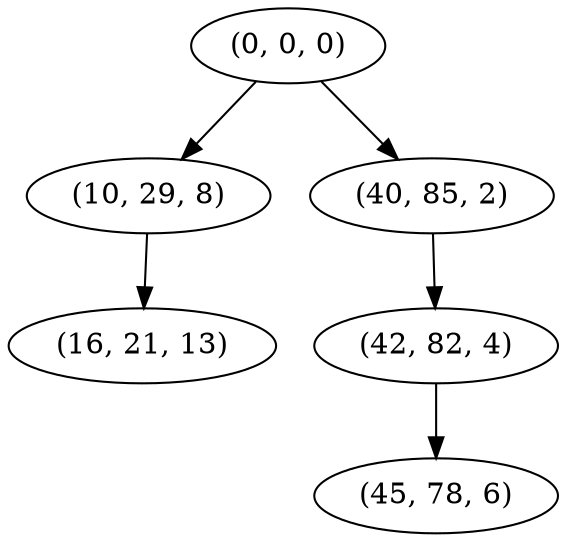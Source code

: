 digraph tree {
    "(0, 0, 0)";
    "(10, 29, 8)";
    "(16, 21, 13)";
    "(40, 85, 2)";
    "(42, 82, 4)";
    "(45, 78, 6)";
    "(0, 0, 0)" -> "(10, 29, 8)";
    "(0, 0, 0)" -> "(40, 85, 2)";
    "(10, 29, 8)" -> "(16, 21, 13)";
    "(40, 85, 2)" -> "(42, 82, 4)";
    "(42, 82, 4)" -> "(45, 78, 6)";
}
